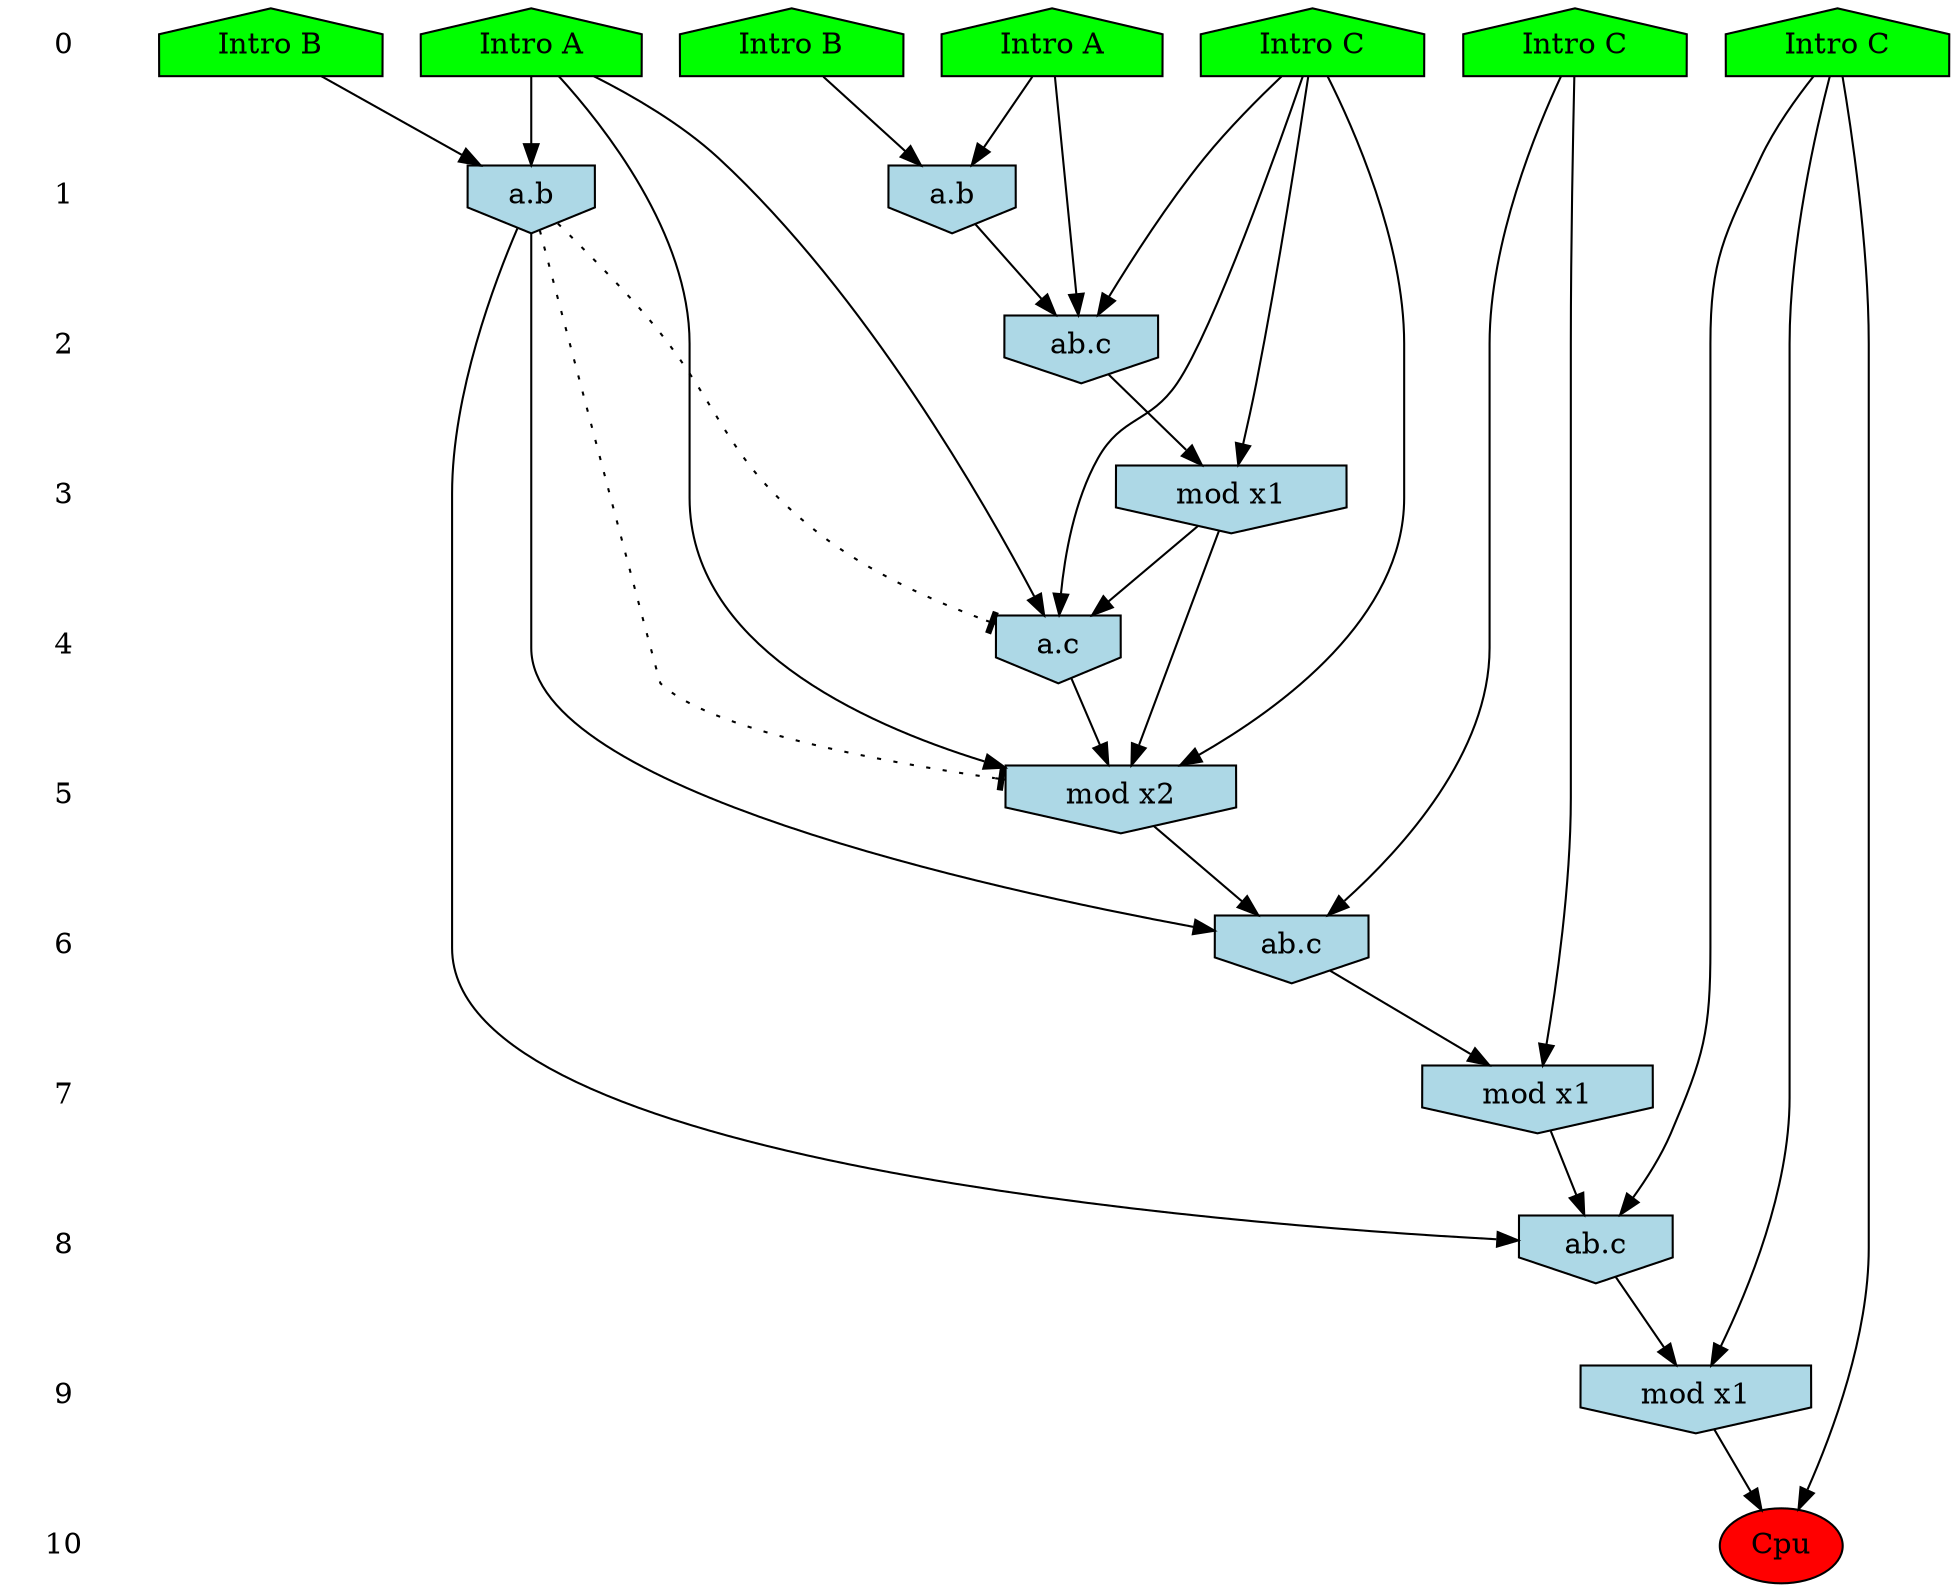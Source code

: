 /* Compression of 21 causal flows obtained in average at 1.376638E+01 t.u */
/* Compressed causal flows were: [641;708;741;803;1030;1488;1563;1642;1972;2184;2281;2388;2519;2776;2877;3180;3182;3318;3652;3663;3770] */
digraph G{
 ranksep=.5 ; 
{ rank = same ; "0" [shape=plaintext] ; node_1 [label ="Intro B", shape=house, style=filled, fillcolor=green] ;
node_2 [label ="Intro B", shape=house, style=filled, fillcolor=green] ;
node_3 [label ="Intro A", shape=house, style=filled, fillcolor=green] ;
node_4 [label ="Intro A", shape=house, style=filled, fillcolor=green] ;
node_5 [label ="Intro C", shape=house, style=filled, fillcolor=green] ;
node_6 [label ="Intro C", shape=house, style=filled, fillcolor=green] ;
node_7 [label ="Intro C", shape=house, style=filled, fillcolor=green] ;
}
{ rank = same ; "1" [shape=plaintext] ; node_8 [label="a.b", shape=invhouse, style=filled, fillcolor = lightblue] ;
node_13 [label="a.b", shape=invhouse, style=filled, fillcolor = lightblue] ;
}
{ rank = same ; "2" [shape=plaintext] ; node_9 [label="ab.c", shape=invhouse, style=filled, fillcolor = lightblue] ;
}
{ rank = same ; "3" [shape=plaintext] ; node_10 [label="mod x1", shape=invhouse, style=filled, fillcolor = lightblue] ;
}
{ rank = same ; "4" [shape=plaintext] ; node_11 [label="a.c", shape=invhouse, style=filled, fillcolor = lightblue] ;
}
{ rank = same ; "5" [shape=plaintext] ; node_12 [label="mod x2", shape=invhouse, style=filled, fillcolor = lightblue] ;
}
{ rank = same ; "6" [shape=plaintext] ; node_14 [label="ab.c", shape=invhouse, style=filled, fillcolor = lightblue] ;
}
{ rank = same ; "7" [shape=plaintext] ; node_15 [label="mod x1", shape=invhouse, style=filled, fillcolor = lightblue] ;
}
{ rank = same ; "8" [shape=plaintext] ; node_16 [label="ab.c", shape=invhouse, style=filled, fillcolor = lightblue] ;
}
{ rank = same ; "9" [shape=plaintext] ; node_17 [label="mod x1", shape=invhouse, style=filled, fillcolor = lightblue] ;
}
{ rank = same ; "10" [shape=plaintext] ; node_18 [label ="Cpu", style=filled, fillcolor=red] ;
}
"0" -> "1" [style="invis"]; 
"1" -> "2" [style="invis"]; 
"2" -> "3" [style="invis"]; 
"3" -> "4" [style="invis"]; 
"4" -> "5" [style="invis"]; 
"5" -> "6" [style="invis"]; 
"6" -> "7" [style="invis"]; 
"7" -> "8" [style="invis"]; 
"8" -> "9" [style="invis"]; 
"9" -> "10" [style="invis"]; 
node_2 -> node_8
node_3 -> node_8
node_3 -> node_9
node_6 -> node_9
node_8 -> node_9
node_6 -> node_10
node_9 -> node_10
node_4 -> node_11
node_6 -> node_11
node_10 -> node_11
node_4 -> node_12
node_6 -> node_12
node_10 -> node_12
node_11 -> node_12
node_1 -> node_13
node_4 -> node_13
node_5 -> node_14
node_12 -> node_14
node_13 -> node_14
node_5 -> node_15
node_14 -> node_15
node_7 -> node_16
node_13 -> node_16
node_15 -> node_16
node_7 -> node_17
node_16 -> node_17
node_7 -> node_18
node_17 -> node_18
node_13 -> node_12 [style=dotted, arrowhead = tee] 
node_13 -> node_11 [style=dotted, arrowhead = tee] 
}
/*
 Dot generation time: 0.000760
*/